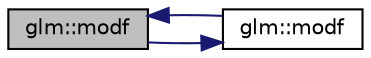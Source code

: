 digraph "glm::modf"
{
 // LATEX_PDF_SIZE
  edge [fontname="Helvetica",fontsize="10",labelfontname="Helvetica",labelfontsize="10"];
  node [fontname="Helvetica",fontsize="10",shape=record];
  rankdir="LR";
  Node1 [label="glm::modf",height=0.2,width=0.4,color="black", fillcolor="grey75", style="filled", fontcolor="black",tooltip=" "];
  Node1 -> Node2 [color="midnightblue",fontsize="10",style="solid",fontname="Helvetica"];
  Node2 [label="glm::modf",height=0.2,width=0.4,color="black", fillcolor="white", style="filled",URL="$namespaceglm.html#ab562559172a505edca9444da652387dd",tooltip=" "];
  Node2 -> Node1 [color="midnightblue",fontsize="10",style="solid",fontname="Helvetica"];
}
